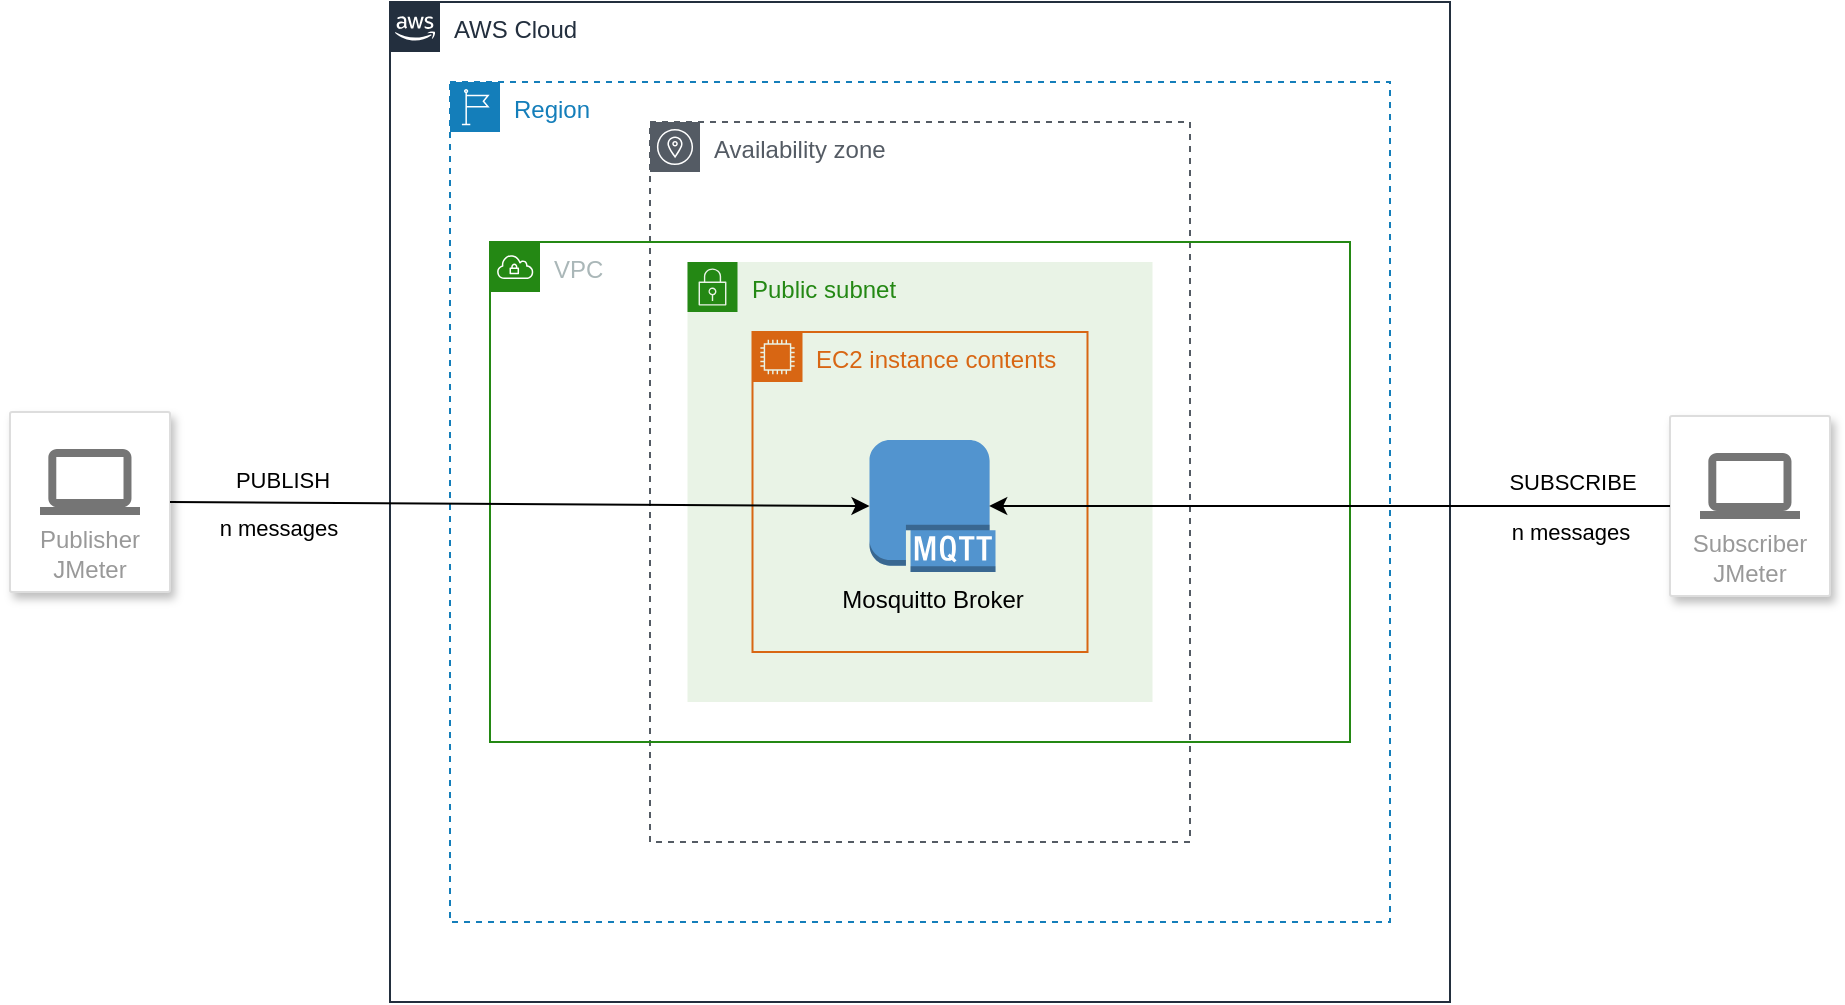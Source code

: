<mxfile version="21.6.8" type="device">
  <diagram name="Page-1" id="4NJL7Cgm-D8fxgxhx04t">
    <mxGraphModel dx="1395" dy="703" grid="1" gridSize="10" guides="1" tooltips="1" connect="1" arrows="1" fold="1" page="1" pageScale="1" pageWidth="1100" pageHeight="850" math="0" shadow="0">
      <root>
        <mxCell id="0" />
        <mxCell id="1" parent="0" />
        <mxCell id="hdl40LES_-XfD5YzAbGM-5" value="AWS Cloud" style="points=[[0,0],[0.25,0],[0.5,0],[0.75,0],[1,0],[1,0.25],[1,0.5],[1,0.75],[1,1],[0.75,1],[0.5,1],[0.25,1],[0,1],[0,0.75],[0,0.5],[0,0.25]];outlineConnect=0;gradientColor=none;html=1;whiteSpace=wrap;fontSize=12;fontStyle=0;container=1;pointerEvents=0;collapsible=0;recursiveResize=0;shape=mxgraph.aws4.group;grIcon=mxgraph.aws4.group_aws_cloud_alt;strokeColor=#232F3E;fillColor=none;verticalAlign=top;align=left;spacingLeft=30;fontColor=#232F3E;dashed=0;" vertex="1" parent="1">
          <mxGeometry x="230" y="175" width="530" height="500" as="geometry" />
        </mxCell>
        <mxCell id="hdl40LES_-XfD5YzAbGM-10" value="Region" style="points=[[0,0],[0.25,0],[0.5,0],[0.75,0],[1,0],[1,0.25],[1,0.5],[1,0.75],[1,1],[0.75,1],[0.5,1],[0.25,1],[0,1],[0,0.75],[0,0.5],[0,0.25]];outlineConnect=0;gradientColor=none;html=1;whiteSpace=wrap;fontSize=12;fontStyle=0;container=1;pointerEvents=0;collapsible=0;recursiveResize=0;shape=mxgraph.aws4.group;grIcon=mxgraph.aws4.group_region;strokeColor=#147EBA;fillColor=none;verticalAlign=top;align=left;spacingLeft=30;fontColor=#147EBA;dashed=1;" vertex="1" parent="hdl40LES_-XfD5YzAbGM-5">
          <mxGeometry x="30" y="40" width="470" height="420" as="geometry" />
        </mxCell>
        <mxCell id="hdl40LES_-XfD5YzAbGM-6" value="Availability zone" style="sketch=0;outlineConnect=0;gradientColor=none;html=1;whiteSpace=wrap;fontSize=12;fontStyle=0;shape=mxgraph.aws4.group;grIcon=mxgraph.aws4.group_availability_zone;strokeColor=#545B64;fillColor=none;verticalAlign=top;align=left;spacingLeft=30;fontColor=#545B64;dashed=1;" vertex="1" parent="hdl40LES_-XfD5YzAbGM-10">
          <mxGeometry x="100" y="20" width="270" height="360" as="geometry" />
        </mxCell>
        <mxCell id="hdl40LES_-XfD5YzAbGM-1" value="VPC" style="points=[[0,0],[0.25,0],[0.5,0],[0.75,0],[1,0],[1,0.25],[1,0.5],[1,0.75],[1,1],[0.75,1],[0.5,1],[0.25,1],[0,1],[0,0.75],[0,0.5],[0,0.25]];outlineConnect=0;gradientColor=none;html=1;whiteSpace=wrap;fontSize=12;fontStyle=0;container=1;pointerEvents=0;collapsible=0;recursiveResize=0;shape=mxgraph.aws4.group;grIcon=mxgraph.aws4.group_vpc;strokeColor=#248814;fillColor=none;verticalAlign=top;align=left;spacingLeft=30;fontColor=#AAB7B8;dashed=0;" vertex="1" parent="hdl40LES_-XfD5YzAbGM-10">
          <mxGeometry x="20" y="80" width="430" height="250" as="geometry" />
        </mxCell>
        <mxCell id="hdl40LES_-XfD5YzAbGM-9" value="Public subnet" style="points=[[0,0],[0.25,0],[0.5,0],[0.75,0],[1,0],[1,0.25],[1,0.5],[1,0.75],[1,1],[0.75,1],[0.5,1],[0.25,1],[0,1],[0,0.75],[0,0.5],[0,0.25]];outlineConnect=0;gradientColor=none;html=1;whiteSpace=wrap;fontSize=12;fontStyle=0;container=1;pointerEvents=0;collapsible=0;recursiveResize=0;shape=mxgraph.aws4.group;grIcon=mxgraph.aws4.group_security_group;grStroke=0;strokeColor=#248814;fillColor=#E9F3E6;verticalAlign=top;align=left;spacingLeft=30;fontColor=#248814;dashed=0;" vertex="1" parent="hdl40LES_-XfD5YzAbGM-10">
          <mxGeometry x="118.75" y="90" width="232.5" height="220" as="geometry" />
        </mxCell>
        <mxCell id="hdl40LES_-XfD5YzAbGM-7" value="EC2 instance contents" style="points=[[0,0],[0.25,0],[0.5,0],[0.75,0],[1,0],[1,0.25],[1,0.5],[1,0.75],[1,1],[0.75,1],[0.5,1],[0.25,1],[0,1],[0,0.75],[0,0.5],[0,0.25]];outlineConnect=0;gradientColor=none;html=1;whiteSpace=wrap;fontSize=12;fontStyle=0;container=1;pointerEvents=0;collapsible=0;recursiveResize=0;shape=mxgraph.aws4.group;grIcon=mxgraph.aws4.group_ec2_instance_contents;strokeColor=#D86613;fillColor=none;verticalAlign=top;align=left;spacingLeft=30;fontColor=#D86613;dashed=0;" vertex="1" parent="hdl40LES_-XfD5YzAbGM-10">
          <mxGeometry x="151.25" y="125" width="167.5" height="160" as="geometry" />
        </mxCell>
        <mxCell id="hdl40LES_-XfD5YzAbGM-8" value="Mosquitto Broker" style="outlineConnect=0;dashed=0;verticalLabelPosition=bottom;verticalAlign=top;align=center;html=1;shape=mxgraph.aws3.mqtt_protocol;fillColor=#5294CF;gradientColor=none;" vertex="1" parent="hdl40LES_-XfD5YzAbGM-7">
          <mxGeometry x="58.5" y="54" width="63" height="66" as="geometry" />
        </mxCell>
        <mxCell id="hdl40LES_-XfD5YzAbGM-14" value="Publisher&lt;br&gt;JMeter" style="strokeColor=#dddddd;shadow=1;strokeWidth=1;rounded=1;absoluteArcSize=1;arcSize=2;labelPosition=center;verticalLabelPosition=middle;align=center;verticalAlign=bottom;spacingLeft=0;fontColor=#999999;fontSize=12;whiteSpace=wrap;spacingBottom=2;html=1;" vertex="1" parent="1">
          <mxGeometry x="40" y="380" width="80" height="90" as="geometry" />
        </mxCell>
        <mxCell id="hdl40LES_-XfD5YzAbGM-15" value="" style="sketch=0;dashed=0;connectable=0;html=1;fillColor=#757575;strokeColor=none;shape=mxgraph.gcp2.laptop;part=1;" vertex="1" parent="hdl40LES_-XfD5YzAbGM-14">
          <mxGeometry x="0.5" width="50" height="33" relative="1" as="geometry">
            <mxPoint x="-25" y="18.5" as="offset" />
          </mxGeometry>
        </mxCell>
        <mxCell id="hdl40LES_-XfD5YzAbGM-16" value="Subscriber&lt;br&gt;JMeter" style="strokeColor=#dddddd;shadow=1;strokeWidth=1;rounded=1;absoluteArcSize=1;arcSize=2;labelPosition=center;verticalLabelPosition=middle;align=center;verticalAlign=bottom;spacingLeft=0;fontColor=#999999;fontSize=12;whiteSpace=wrap;spacingBottom=2;html=1;" vertex="1" parent="1">
          <mxGeometry x="870" y="382" width="80" height="90" as="geometry" />
        </mxCell>
        <mxCell id="hdl40LES_-XfD5YzAbGM-17" value="" style="sketch=0;dashed=0;connectable=0;html=1;fillColor=#757575;strokeColor=none;shape=mxgraph.gcp2.laptop;part=1;" vertex="1" parent="hdl40LES_-XfD5YzAbGM-16">
          <mxGeometry x="0.5" width="50" height="33" relative="1" as="geometry">
            <mxPoint x="-25" y="18.5" as="offset" />
          </mxGeometry>
        </mxCell>
        <mxCell id="hdl40LES_-XfD5YzAbGM-18" value="" style="endArrow=classic;html=1;rounded=0;exitX=1;exitY=0.5;exitDx=0;exitDy=0;entryX=0;entryY=0.5;entryDx=0;entryDy=0;entryPerimeter=0;" edge="1" parent="1" source="hdl40LES_-XfD5YzAbGM-14" target="hdl40LES_-XfD5YzAbGM-8">
          <mxGeometry relative="1" as="geometry">
            <mxPoint x="140" y="430" as="sourcePoint" />
            <mxPoint x="220" y="430" as="targetPoint" />
          </mxGeometry>
        </mxCell>
        <mxCell id="hdl40LES_-XfD5YzAbGM-19" value="PUBLISH" style="edgeLabel;resizable=0;html=1;align=center;verticalAlign=middle;" connectable="0" vertex="1" parent="hdl40LES_-XfD5YzAbGM-18">
          <mxGeometry relative="1" as="geometry">
            <mxPoint x="-119" y="-12" as="offset" />
          </mxGeometry>
        </mxCell>
        <mxCell id="hdl40LES_-XfD5YzAbGM-24" value="n messages" style="edgeLabel;html=1;align=center;verticalAlign=middle;resizable=0;points=[];" vertex="1" connectable="0" parent="hdl40LES_-XfD5YzAbGM-18">
          <mxGeometry x="-0.657" y="-1" relative="1" as="geometry">
            <mxPoint x="-6" y="11" as="offset" />
          </mxGeometry>
        </mxCell>
        <mxCell id="hdl40LES_-XfD5YzAbGM-20" value="" style="endArrow=classic;html=1;rounded=0;exitX=0;exitY=0.5;exitDx=0;exitDy=0;entryX=0.95;entryY=0.5;entryDx=0;entryDy=0;entryPerimeter=0;" edge="1" parent="1" source="hdl40LES_-XfD5YzAbGM-16" target="hdl40LES_-XfD5YzAbGM-8">
          <mxGeometry relative="1" as="geometry">
            <mxPoint x="650.0" y="290" as="sourcePoint" />
            <mxPoint x="1230.65" y="290" as="targetPoint" />
          </mxGeometry>
        </mxCell>
        <mxCell id="hdl40LES_-XfD5YzAbGM-21" value="SUBSCRIBE" style="edgeLabel;resizable=0;html=1;align=center;verticalAlign=middle;" connectable="0" vertex="1" parent="hdl40LES_-XfD5YzAbGM-20">
          <mxGeometry relative="1" as="geometry">
            <mxPoint x="121" y="-12" as="offset" />
          </mxGeometry>
        </mxCell>
        <mxCell id="hdl40LES_-XfD5YzAbGM-25" value="n messages" style="edgeLabel;html=1;align=center;verticalAlign=middle;resizable=0;points=[];" vertex="1" connectable="0" parent="1">
          <mxGeometry x="820.003" y="440.003" as="geometry" />
        </mxCell>
      </root>
    </mxGraphModel>
  </diagram>
</mxfile>
